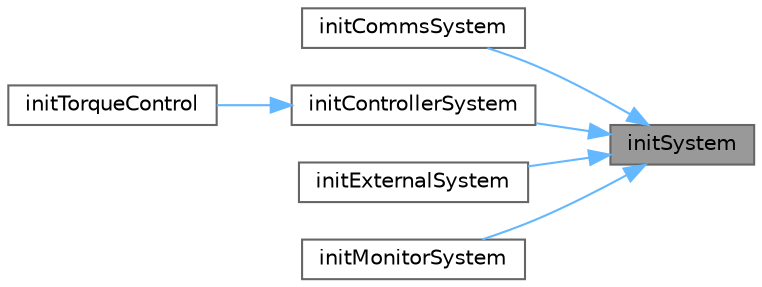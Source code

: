 digraph "initSystem"
{
 // LATEX_PDF_SIZE
  bgcolor="transparent";
  edge [fontname=Helvetica,fontsize=10,labelfontname=Helvetica,labelfontsize=10];
  node [fontname=Helvetica,fontsize=10,shape=box,height=0.2,width=0.4];
  rankdir="RL";
  Node1 [label="initSystem",height=0.2,width=0.4,color="gray40", fillcolor="grey60", style="filled", fontcolor="black",tooltip="Initializes a System object."];
  Node1 -> Node2 [dir="back",color="steelblue1",style="solid"];
  Node2 [label="initCommsSystem",height=0.2,width=0.4,color="grey40", fillcolor="white", style="filled",URL="$CommsSystem_8c.html#ab24ecccdbc3c3a34bf1204ccf35c45a6",tooltip="Initializes the Comms System with initial settings."];
  Node1 -> Node3 [dir="back",color="steelblue1",style="solid"];
  Node3 [label="initControllerSystem",height=0.2,width=0.4,color="grey40", fillcolor="white", style="filled",URL="$ControllerSystem_8c.html#aa76143ff1ff31aa97bbb002a71d55ea5",tooltip="Initializes the Controller System with initial settings."];
  Node3 -> Node4 [dir="back",color="steelblue1",style="solid"];
  Node4 [label="initTorqueControl",height=0.2,width=0.4,color="grey40", fillcolor="white", style="filled",URL="$TorqueControl_8c.html#aeefa77a69d64da42889a3fb81c8fbe3b",tooltip="Initializes the Torque Control Actuator with initial settings."];
  Node1 -> Node5 [dir="back",color="steelblue1",style="solid"];
  Node5 [label="initExternalSystem",height=0.2,width=0.4,color="grey40", fillcolor="white", style="filled",URL="$ExternalSystem_8c.html#a4e4f320bb768dfd6c0ba22cbafc14fed",tooltip=" "];
  Node1 -> Node6 [dir="back",color="steelblue1",style="solid"];
  Node6 [label="initMonitorSystem",height=0.2,width=0.4,color="grey40", fillcolor="white", style="filled",URL="$MonitorSystem_8c.html#a83cb9acbc4ccdf96dd0d76cd92c0fedc",tooltip="Initializes the Monitor System with initial settings."];
}
